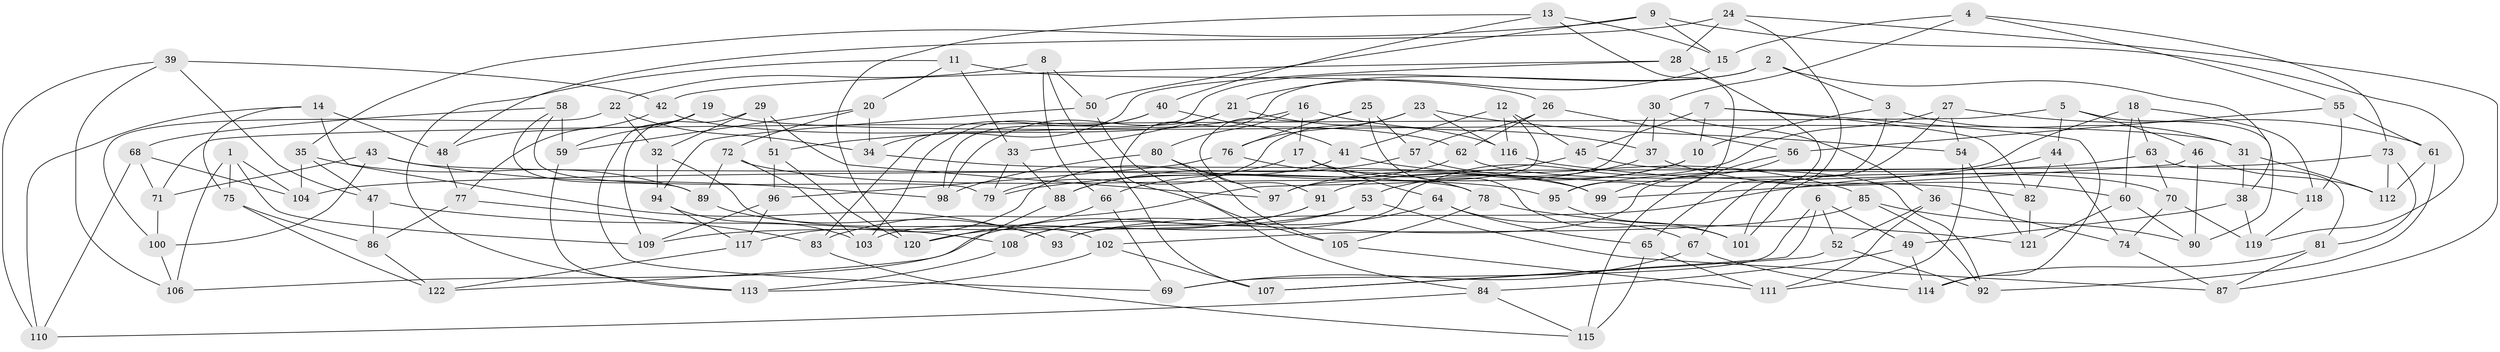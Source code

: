 // coarse degree distribution, {3: 0.027777777777777776, 10: 0.08333333333333333, 6: 0.25, 14: 0.05555555555555555, 8: 0.05555555555555555, 5: 0.05555555555555555, 17: 0.027777777777777776, 11: 0.05555555555555555, 7: 0.05555555555555555, 13: 0.027777777777777776, 12: 0.027777777777777776, 4: 0.25, 9: 0.027777777777777776}
// Generated by graph-tools (version 1.1) at 2025/21/03/04/25 18:21:01]
// undirected, 122 vertices, 244 edges
graph export_dot {
graph [start="1"]
  node [color=gray90,style=filled];
  1;
  2;
  3;
  4;
  5;
  6;
  7;
  8;
  9;
  10;
  11;
  12;
  13;
  14;
  15;
  16;
  17;
  18;
  19;
  20;
  21;
  22;
  23;
  24;
  25;
  26;
  27;
  28;
  29;
  30;
  31;
  32;
  33;
  34;
  35;
  36;
  37;
  38;
  39;
  40;
  41;
  42;
  43;
  44;
  45;
  46;
  47;
  48;
  49;
  50;
  51;
  52;
  53;
  54;
  55;
  56;
  57;
  58;
  59;
  60;
  61;
  62;
  63;
  64;
  65;
  66;
  67;
  68;
  69;
  70;
  71;
  72;
  73;
  74;
  75;
  76;
  77;
  78;
  79;
  80;
  81;
  82;
  83;
  84;
  85;
  86;
  87;
  88;
  89;
  90;
  91;
  92;
  93;
  94;
  95;
  96;
  97;
  98;
  99;
  100;
  101;
  102;
  103;
  104;
  105;
  106;
  107;
  108;
  109;
  110;
  111;
  112;
  113;
  114;
  115;
  116;
  117;
  118;
  119;
  120;
  121;
  122;
  1 -- 104;
  1 -- 75;
  1 -- 106;
  1 -- 109;
  2 -- 3;
  2 -- 98;
  2 -- 84;
  2 -- 38;
  3 -- 101;
  3 -- 10;
  3 -- 31;
  4 -- 73;
  4 -- 30;
  4 -- 55;
  4 -- 15;
  5 -- 46;
  5 -- 71;
  5 -- 44;
  5 -- 90;
  6 -- 49;
  6 -- 69;
  6 -- 107;
  6 -- 52;
  7 -- 10;
  7 -- 82;
  7 -- 45;
  7 -- 114;
  8 -- 66;
  8 -- 107;
  8 -- 22;
  8 -- 50;
  9 -- 15;
  9 -- 119;
  9 -- 50;
  9 -- 35;
  10 -- 53;
  10 -- 97;
  11 -- 20;
  11 -- 26;
  11 -- 113;
  11 -- 33;
  12 -- 83;
  12 -- 41;
  12 -- 45;
  12 -- 116;
  13 -- 120;
  13 -- 95;
  13 -- 15;
  13 -- 40;
  14 -- 110;
  14 -- 75;
  14 -- 48;
  14 -- 93;
  15 -- 21;
  16 -- 37;
  16 -- 80;
  16 -- 17;
  16 -- 51;
  17 -- 99;
  17 -- 64;
  17 -- 88;
  18 -- 118;
  18 -- 60;
  18 -- 93;
  18 -- 63;
  19 -- 59;
  19 -- 69;
  19 -- 31;
  19 -- 77;
  20 -- 72;
  20 -- 34;
  20 -- 59;
  21 -- 98;
  21 -- 33;
  21 -- 116;
  22 -- 32;
  22 -- 34;
  22 -- 100;
  23 -- 116;
  23 -- 54;
  23 -- 79;
  23 -- 76;
  24 -- 28;
  24 -- 67;
  24 -- 48;
  24 -- 87;
  25 -- 91;
  25 -- 57;
  25 -- 76;
  25 -- 101;
  26 -- 62;
  26 -- 57;
  26 -- 56;
  27 -- 54;
  27 -- 101;
  27 -- 103;
  27 -- 61;
  28 -- 65;
  28 -- 42;
  28 -- 34;
  29 -- 109;
  29 -- 51;
  29 -- 32;
  29 -- 97;
  30 -- 37;
  30 -- 36;
  30 -- 97;
  31 -- 38;
  31 -- 112;
  32 -- 94;
  32 -- 102;
  33 -- 88;
  33 -- 79;
  34 -- 99;
  35 -- 47;
  35 -- 89;
  35 -- 104;
  36 -- 52;
  36 -- 111;
  36 -- 74;
  37 -- 91;
  37 -- 60;
  38 -- 119;
  38 -- 49;
  39 -- 110;
  39 -- 42;
  39 -- 47;
  39 -- 106;
  40 -- 83;
  40 -- 103;
  40 -- 41;
  41 -- 85;
  41 -- 117;
  42 -- 62;
  42 -- 48;
  43 -- 100;
  43 -- 98;
  43 -- 71;
  43 -- 78;
  44 -- 74;
  44 -- 93;
  44 -- 82;
  45 -- 92;
  45 -- 79;
  46 -- 112;
  46 -- 90;
  46 -- 99;
  47 -- 86;
  47 -- 108;
  48 -- 77;
  49 -- 84;
  49 -- 114;
  50 -- 94;
  50 -- 105;
  51 -- 120;
  51 -- 96;
  52 -- 107;
  52 -- 92;
  53 -- 87;
  53 -- 106;
  53 -- 109;
  54 -- 111;
  54 -- 121;
  55 -- 118;
  55 -- 56;
  55 -- 61;
  56 -- 115;
  56 -- 99;
  57 -- 88;
  57 -- 82;
  58 -- 68;
  58 -- 79;
  58 -- 59;
  58 -- 89;
  59 -- 113;
  60 -- 121;
  60 -- 90;
  61 -- 92;
  61 -- 112;
  62 -- 66;
  62 -- 70;
  63 -- 81;
  63 -- 70;
  63 -- 95;
  64 -- 67;
  64 -- 108;
  64 -- 65;
  65 -- 115;
  65 -- 111;
  66 -- 120;
  66 -- 69;
  67 -- 69;
  67 -- 114;
  68 -- 104;
  68 -- 71;
  68 -- 110;
  70 -- 74;
  70 -- 119;
  71 -- 100;
  72 -- 89;
  72 -- 103;
  72 -- 95;
  73 -- 112;
  73 -- 81;
  73 -- 104;
  74 -- 87;
  75 -- 122;
  75 -- 86;
  76 -- 96;
  76 -- 78;
  77 -- 86;
  77 -- 83;
  78 -- 105;
  78 -- 121;
  80 -- 97;
  80 -- 105;
  80 -- 98;
  81 -- 114;
  81 -- 87;
  82 -- 121;
  83 -- 115;
  84 -- 110;
  84 -- 115;
  85 -- 92;
  85 -- 90;
  85 -- 102;
  86 -- 122;
  88 -- 122;
  89 -- 93;
  91 -- 120;
  91 -- 108;
  94 -- 117;
  94 -- 103;
  95 -- 101;
  96 -- 117;
  96 -- 109;
  100 -- 106;
  102 -- 107;
  102 -- 113;
  105 -- 111;
  108 -- 113;
  116 -- 118;
  117 -- 122;
  118 -- 119;
}
